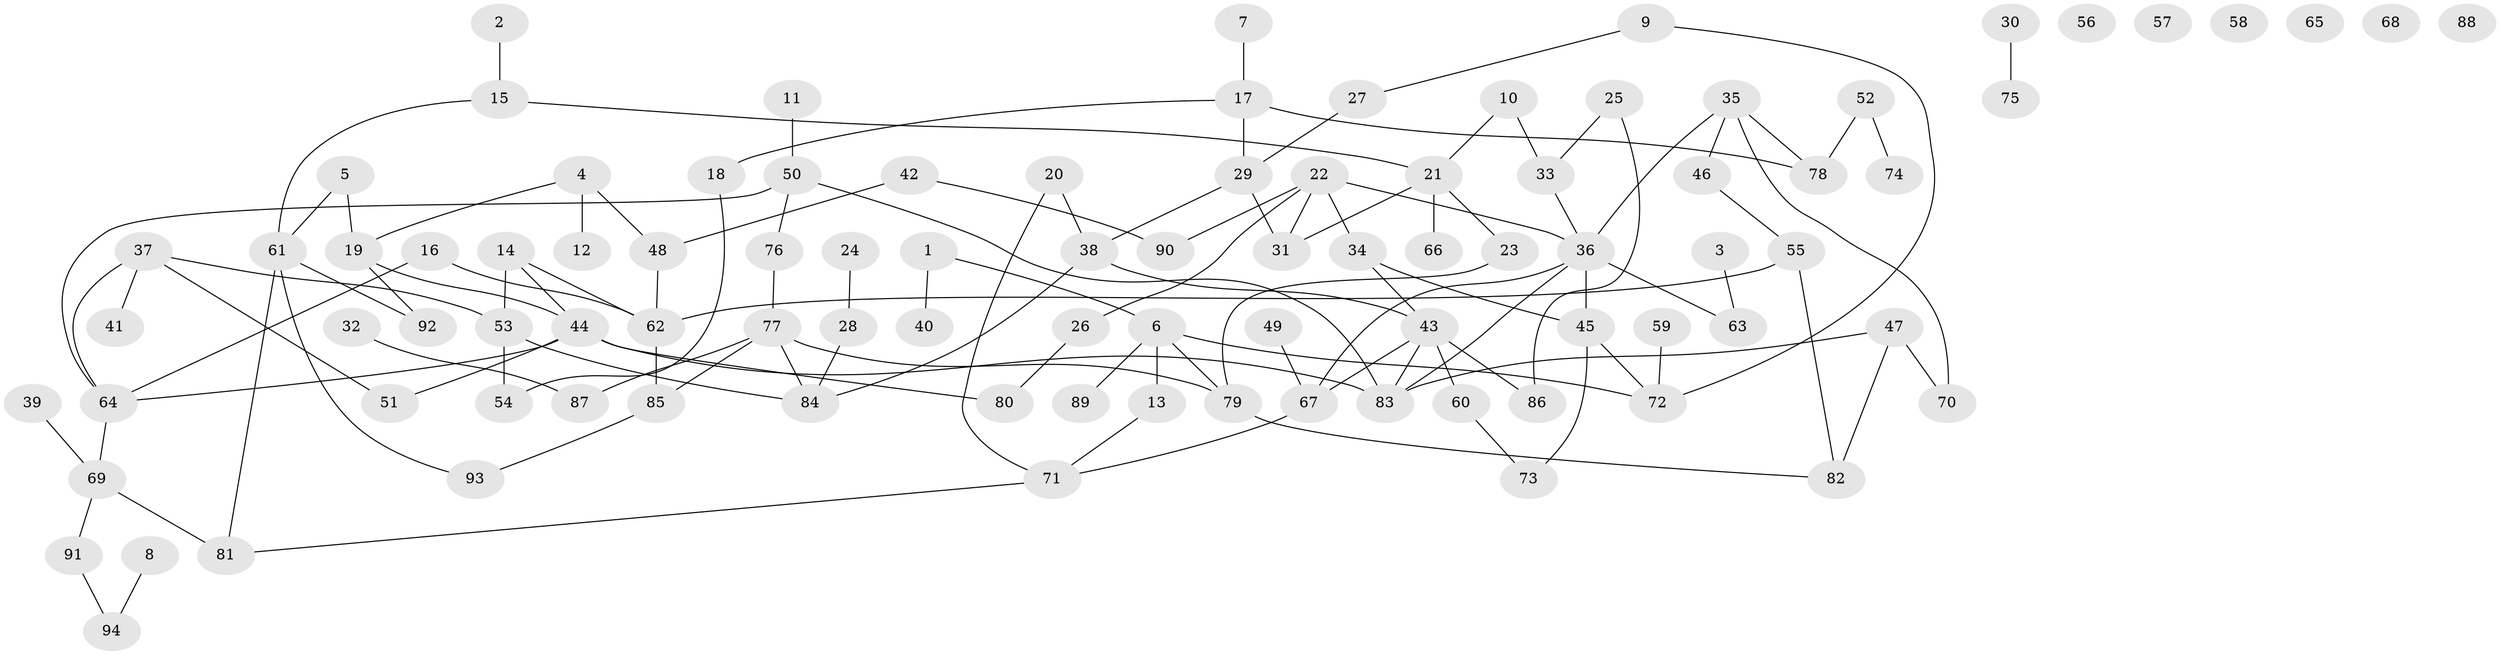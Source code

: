 // coarse degree distribution, {1: 0.21621621621621623, 2: 0.10810810810810811, 4: 0.1891891891891892, 7: 0.02702702702702703, 5: 0.08108108108108109, 3: 0.10810810810810811, 0: 0.1891891891891892, 6: 0.05405405405405406, 8: 0.02702702702702703}
// Generated by graph-tools (version 1.1) at 2025/43/03/04/25 21:43:25]
// undirected, 94 vertices, 119 edges
graph export_dot {
graph [start="1"]
  node [color=gray90,style=filled];
  1;
  2;
  3;
  4;
  5;
  6;
  7;
  8;
  9;
  10;
  11;
  12;
  13;
  14;
  15;
  16;
  17;
  18;
  19;
  20;
  21;
  22;
  23;
  24;
  25;
  26;
  27;
  28;
  29;
  30;
  31;
  32;
  33;
  34;
  35;
  36;
  37;
  38;
  39;
  40;
  41;
  42;
  43;
  44;
  45;
  46;
  47;
  48;
  49;
  50;
  51;
  52;
  53;
  54;
  55;
  56;
  57;
  58;
  59;
  60;
  61;
  62;
  63;
  64;
  65;
  66;
  67;
  68;
  69;
  70;
  71;
  72;
  73;
  74;
  75;
  76;
  77;
  78;
  79;
  80;
  81;
  82;
  83;
  84;
  85;
  86;
  87;
  88;
  89;
  90;
  91;
  92;
  93;
  94;
  1 -- 6;
  1 -- 40;
  2 -- 15;
  3 -- 63;
  4 -- 12;
  4 -- 19;
  4 -- 48;
  5 -- 19;
  5 -- 61;
  6 -- 13;
  6 -- 72;
  6 -- 79;
  6 -- 89;
  7 -- 17;
  8 -- 94;
  9 -- 27;
  9 -- 72;
  10 -- 21;
  10 -- 33;
  11 -- 50;
  13 -- 71;
  14 -- 44;
  14 -- 53;
  14 -- 62;
  15 -- 21;
  15 -- 61;
  16 -- 62;
  16 -- 64;
  17 -- 18;
  17 -- 29;
  17 -- 78;
  18 -- 54;
  19 -- 44;
  19 -- 92;
  20 -- 38;
  20 -- 71;
  21 -- 23;
  21 -- 31;
  21 -- 66;
  22 -- 26;
  22 -- 31;
  22 -- 34;
  22 -- 36;
  22 -- 90;
  23 -- 79;
  24 -- 28;
  25 -- 33;
  25 -- 86;
  26 -- 80;
  27 -- 29;
  28 -- 84;
  29 -- 31;
  29 -- 38;
  30 -- 75;
  32 -- 87;
  33 -- 36;
  34 -- 43;
  34 -- 45;
  35 -- 36;
  35 -- 46;
  35 -- 70;
  35 -- 78;
  36 -- 45;
  36 -- 63;
  36 -- 67;
  36 -- 83;
  37 -- 41;
  37 -- 51;
  37 -- 53;
  37 -- 64;
  38 -- 43;
  38 -- 84;
  39 -- 69;
  42 -- 48;
  42 -- 90;
  43 -- 60;
  43 -- 67;
  43 -- 83;
  43 -- 86;
  44 -- 51;
  44 -- 64;
  44 -- 80;
  44 -- 83;
  45 -- 72;
  45 -- 73;
  46 -- 55;
  47 -- 70;
  47 -- 82;
  47 -- 83;
  48 -- 62;
  49 -- 67;
  50 -- 64;
  50 -- 76;
  50 -- 83;
  52 -- 74;
  52 -- 78;
  53 -- 54;
  53 -- 84;
  55 -- 62;
  55 -- 82;
  59 -- 72;
  60 -- 73;
  61 -- 81;
  61 -- 92;
  61 -- 93;
  62 -- 85;
  64 -- 69;
  67 -- 71;
  69 -- 81;
  69 -- 91;
  71 -- 81;
  76 -- 77;
  77 -- 79;
  77 -- 84;
  77 -- 85;
  77 -- 87;
  79 -- 82;
  85 -- 93;
  91 -- 94;
}

